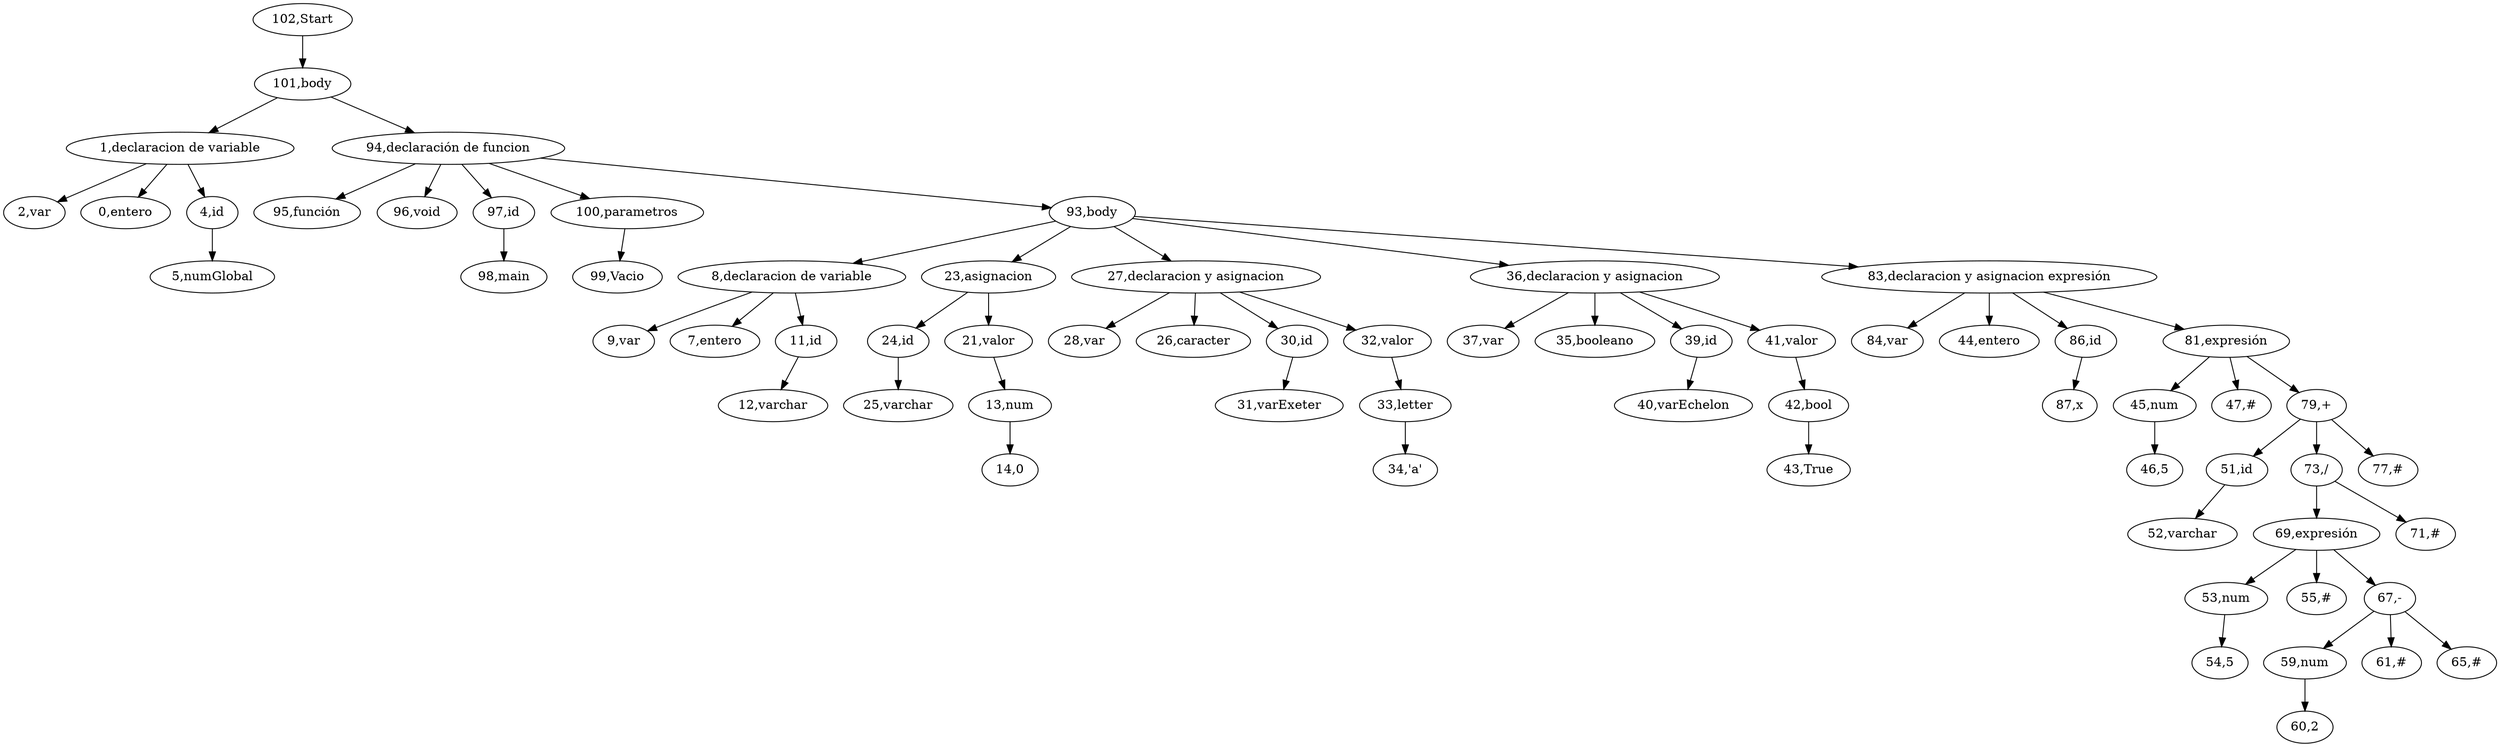 digraph {
"102,Start" -> "101,body";
"101,body" -> "1,declaracion de variable";
"1,declaracion de variable" -> "2,var";
"1,declaracion de variable" -> "0,entero";
"1,declaracion de variable" -> "4,id";
"4,id" -> "5,numGlobal";
"101,body" -> "94,declaración de funcion";
"94,declaración de funcion" -> "95,función";
"94,declaración de funcion" -> "96,void";
"94,declaración de funcion" -> "97,id";
"97,id" -> "98,main";
"94,declaración de funcion" -> "100,parametros";
"100,parametros" -> "99,Vacio";
"94,declaración de funcion" -> "93,body";
"93,body" -> "8,declaracion de variable";
"8,declaracion de variable" -> "9,var";
"8,declaracion de variable" -> "7,entero";
"8,declaracion de variable" -> "11,id";
"11,id" -> "12,varchar";
"93,body" -> "23,asignacion";
"23,asignacion" -> "24,id";
"24,id" -> "25,varchar";
"23,asignacion" -> "21,valor";
"21,valor" -> "13,num";
"13,num" -> "14,0";
"93,body" -> "27,declaracion y asignacion";
"27,declaracion y asignacion" -> "28,var";
"27,declaracion y asignacion" -> "26,caracter";
"27,declaracion y asignacion" -> "30,id";
"30,id" -> "31,varExeter";
"27,declaracion y asignacion" -> "32,valor";
"32,valor" -> "33,letter";
"33,letter" -> "34,'a'";
"93,body" -> "36,declaracion y asignacion";
"36,declaracion y asignacion" -> "37,var";
"36,declaracion y asignacion" -> "35,booleano";
"36,declaracion y asignacion" -> "39,id";
"39,id" -> "40,varEchelon";
"36,declaracion y asignacion" -> "41,valor";
"41,valor" -> "42,bool";
"42,bool" -> "43,True";
"93,body" -> "83,declaracion y asignacion expresión";
"83,declaracion y asignacion expresión" -> "84,var";
"83,declaracion y asignacion expresión" -> "44,entero";
"83,declaracion y asignacion expresión" -> "86,id";
"86,id" -> "87,x";
"83,declaracion y asignacion expresión" -> "81,expresión";
"81,expresión" -> "45,num";
"45,num" -> "46,5";
"81,expresión" -> "47,#";
"81,expresión" -> "79,+";
"79,+" -> "51,id";
"51,id" -> "52,varchar";
"79,+" -> "73,/";
"73,/" -> "69,expresión";
"69,expresión" -> "53,num";
"53,num" -> "54,5";
"69,expresión" -> "55,#";
"69,expresión" -> "67,-";
"67,-" -> "59,num";
"59,num" -> "60,2";
"67,-" -> "61,#";
"67,-" -> "65,#";
"73,/" -> "71,#";
"79,+" -> "77,#";

}